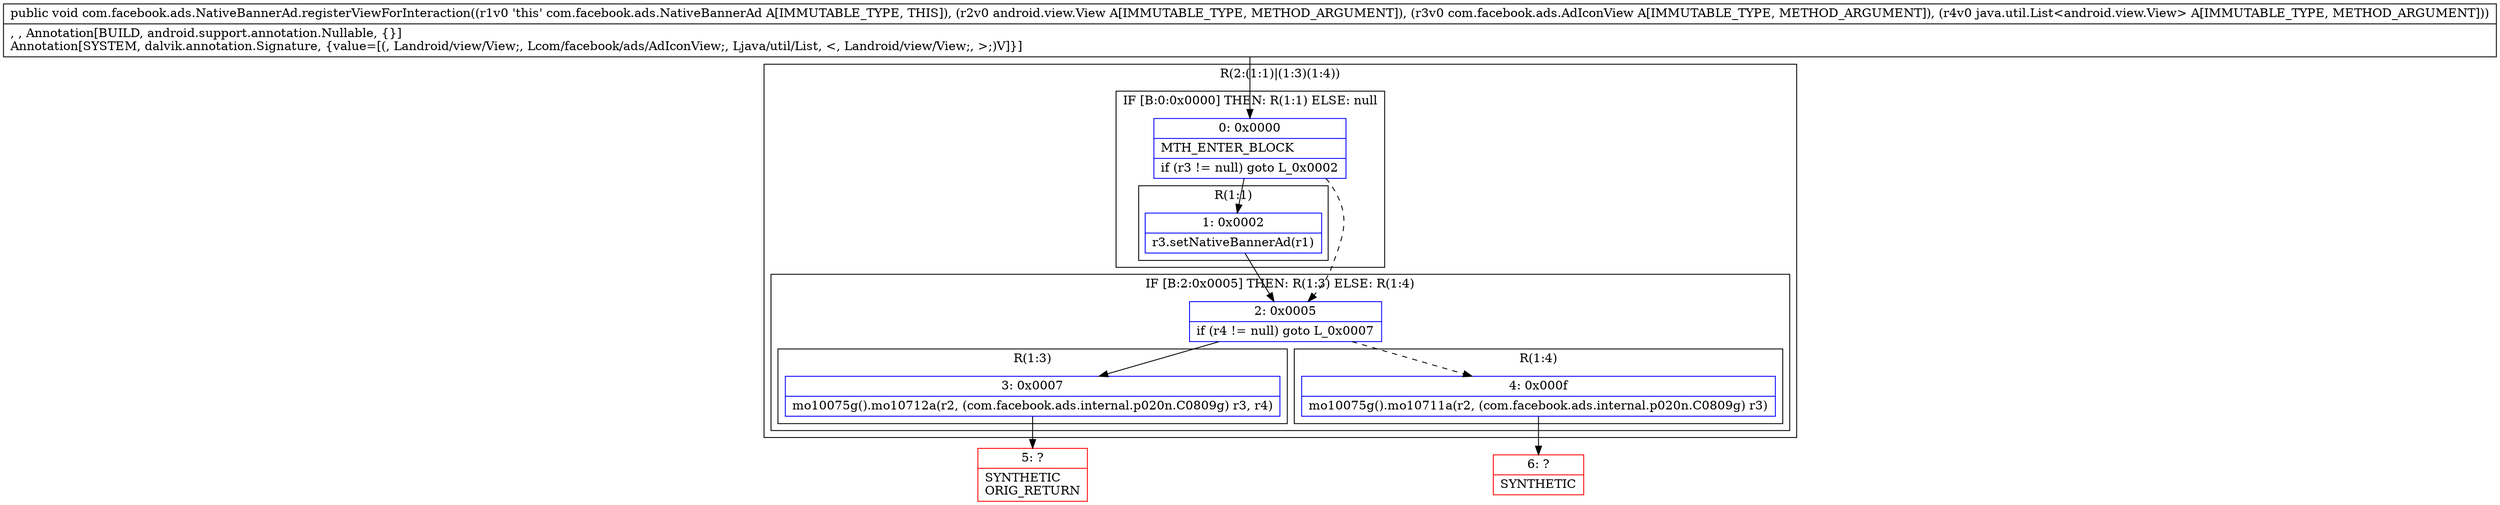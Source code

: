 digraph "CFG forcom.facebook.ads.NativeBannerAd.registerViewForInteraction(Landroid\/view\/View;Lcom\/facebook\/ads\/AdIconView;Ljava\/util\/List;)V" {
subgraph cluster_Region_1575245636 {
label = "R(2:(1:1)|(1:3)(1:4))";
node [shape=record,color=blue];
subgraph cluster_IfRegion_1701780349 {
label = "IF [B:0:0x0000] THEN: R(1:1) ELSE: null";
node [shape=record,color=blue];
Node_0 [shape=record,label="{0\:\ 0x0000|MTH_ENTER_BLOCK\l|if (r3 != null) goto L_0x0002\l}"];
subgraph cluster_Region_1088118612 {
label = "R(1:1)";
node [shape=record,color=blue];
Node_1 [shape=record,label="{1\:\ 0x0002|r3.setNativeBannerAd(r1)\l}"];
}
}
subgraph cluster_IfRegion_1139180693 {
label = "IF [B:2:0x0005] THEN: R(1:3) ELSE: R(1:4)";
node [shape=record,color=blue];
Node_2 [shape=record,label="{2\:\ 0x0005|if (r4 != null) goto L_0x0007\l}"];
subgraph cluster_Region_1019717082 {
label = "R(1:3)";
node [shape=record,color=blue];
Node_3 [shape=record,label="{3\:\ 0x0007|mo10075g().mo10712a(r2, (com.facebook.ads.internal.p020n.C0809g) r3, r4)\l}"];
}
subgraph cluster_Region_560915916 {
label = "R(1:4)";
node [shape=record,color=blue];
Node_4 [shape=record,label="{4\:\ 0x000f|mo10075g().mo10711a(r2, (com.facebook.ads.internal.p020n.C0809g) r3)\l}"];
}
}
}
Node_5 [shape=record,color=red,label="{5\:\ ?|SYNTHETIC\lORIG_RETURN\l}"];
Node_6 [shape=record,color=red,label="{6\:\ ?|SYNTHETIC\l}"];
MethodNode[shape=record,label="{public void com.facebook.ads.NativeBannerAd.registerViewForInteraction((r1v0 'this' com.facebook.ads.NativeBannerAd A[IMMUTABLE_TYPE, THIS]), (r2v0 android.view.View A[IMMUTABLE_TYPE, METHOD_ARGUMENT]), (r3v0 com.facebook.ads.AdIconView A[IMMUTABLE_TYPE, METHOD_ARGUMENT]), (r4v0 java.util.List\<android.view.View\> A[IMMUTABLE_TYPE, METHOD_ARGUMENT]))  | , , Annotation[BUILD, android.support.annotation.Nullable, \{\}]\lAnnotation[SYSTEM, dalvik.annotation.Signature, \{value=[(, Landroid\/view\/View;, Lcom\/facebook\/ads\/AdIconView;, Ljava\/util\/List, \<, Landroid\/view\/View;, \>;)V]\}]\l}"];
MethodNode -> Node_0;
Node_0 -> Node_1;
Node_0 -> Node_2[style=dashed];
Node_1 -> Node_2;
Node_2 -> Node_3;
Node_2 -> Node_4[style=dashed];
Node_3 -> Node_5;
Node_4 -> Node_6;
}

